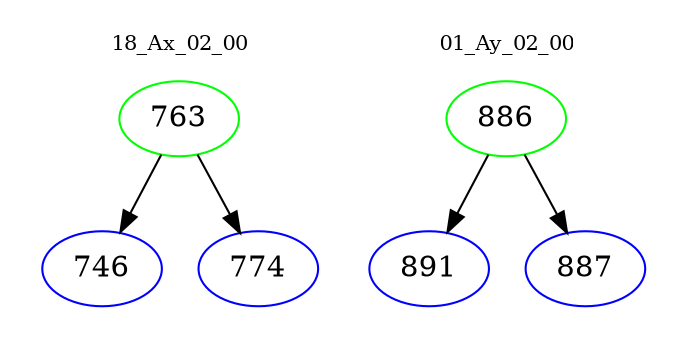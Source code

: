 digraph{
subgraph cluster_0 {
color = white
label = "18_Ax_02_00";
fontsize=10;
T0_763 [label="763", color="green"]
T0_763 -> T0_746 [color="black"]
T0_746 [label="746", color="blue"]
T0_763 -> T0_774 [color="black"]
T0_774 [label="774", color="blue"]
}
subgraph cluster_1 {
color = white
label = "01_Ay_02_00";
fontsize=10;
T1_886 [label="886", color="green"]
T1_886 -> T1_891 [color="black"]
T1_891 [label="891", color="blue"]
T1_886 -> T1_887 [color="black"]
T1_887 [label="887", color="blue"]
}
}
